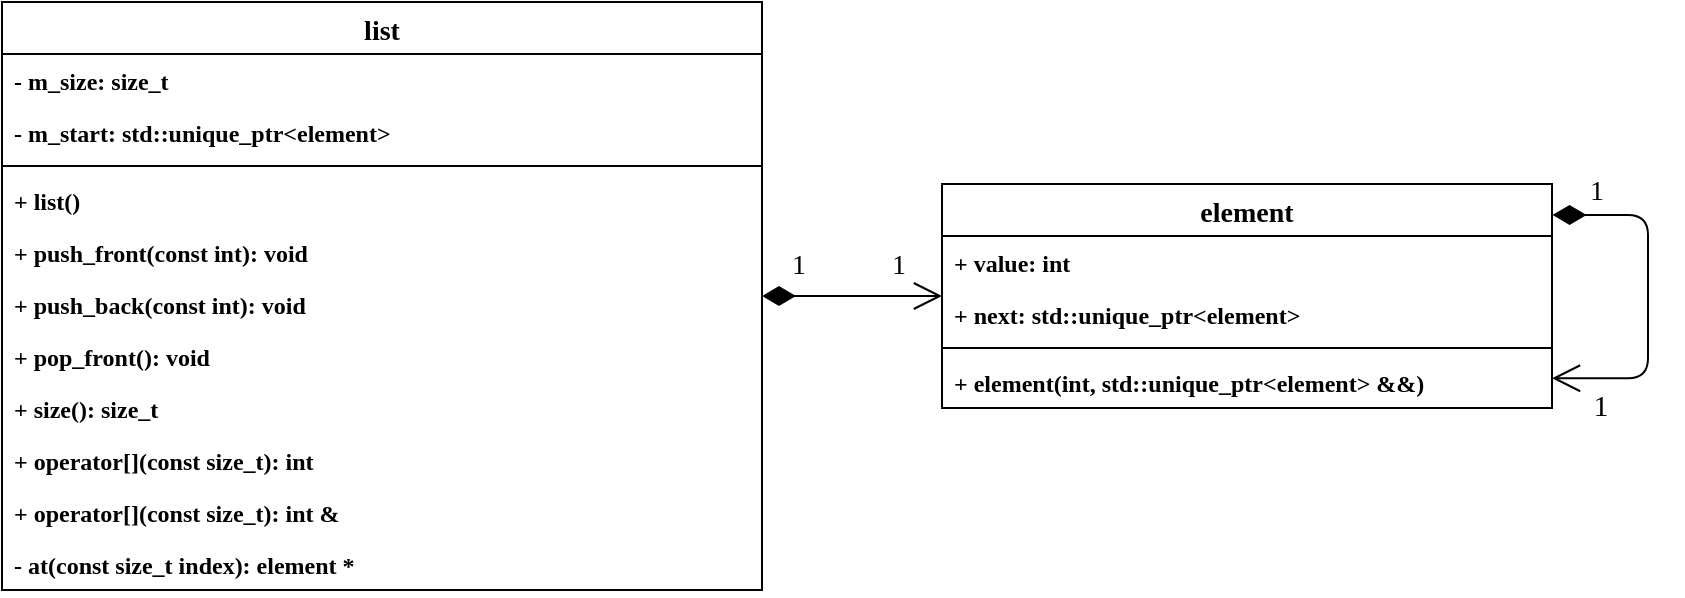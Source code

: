 <mxfile version="11.3.0" type="device" pages="1"><diagram id="tkctI-jMhngOdOI00Z0F" name="Page-1"><mxGraphModel dx="905" dy="672" grid="1" gridSize="10" guides="1" tooltips="1" connect="1" arrows="1" fold="1" page="1" pageScale="1" pageWidth="1169" pageHeight="827" math="0" shadow="0"><root><mxCell id="0"/><mxCell id="1" parent="0"/><mxCell id="hegh8dVqSeIOcx4Bx4Yh-21" style="edgeStyle=orthogonalEdgeStyle;rounded=0;orthogonalLoop=1;jettySize=auto;html=1;endArrow=open;endFill=0;fontFamily=Consolas;fontSize=14;startArrow=diamondThin;startFill=1;endSize=12;startSize=14;" parent="1" source="6qSxY3sR8u1W1t6b5iMV-1" target="hegh8dVqSeIOcx4Bx4Yh-1" edge="1"><mxGeometry relative="1" as="geometry"/></mxCell><mxCell id="hegh8dVqSeIOcx4Bx4Yh-22" value="1" style="edgeLabel;html=1;align=center;verticalAlign=middle;resizable=0;points=[];fontSize=14;fontFamily=Consolas;" parent="hegh8dVqSeIOcx4Bx4Yh-21" vertex="1" connectable="0"><mxGeometry x="-0.41" y="5" relative="1" as="geometry"><mxPoint x="-8.5" y="-10" as="offset"/></mxGeometry></mxCell><mxCell id="hegh8dVqSeIOcx4Bx4Yh-23" value="1" style="edgeLabel;html=1;align=center;verticalAlign=middle;resizable=0;points=[];fontSize=14;fontFamily=Consolas;" parent="hegh8dVqSeIOcx4Bx4Yh-21" vertex="1" connectable="0"><mxGeometry x="0.624" relative="1" as="geometry"><mxPoint x="-5.5" y="-15" as="offset"/></mxGeometry></mxCell><mxCell id="6qSxY3sR8u1W1t6b5iMV-1" value="list" style="swimlane;fontStyle=1;align=center;verticalAlign=middle;childLayout=stackLayout;horizontal=1;startSize=26;horizontalStack=0;resizeParent=1;resizeParentMax=0;resizeLast=0;collapsible=1;marginBottom=0;fontFamily=Consolas;fontSize=14;" parent="1" vertex="1"><mxGeometry x="70" y="46" width="380" height="294" as="geometry"/></mxCell><mxCell id="6qSxY3sR8u1W1t6b5iMV-2" value="- m_size: size_t" style="text;strokeColor=none;fillColor=none;align=left;verticalAlign=top;spacingLeft=4;spacingRight=4;overflow=hidden;rotatable=0;points=[[0,0.5],[1,0.5]];portConstraint=eastwest;fontFamily=Consolas;fontStyle=1" parent="6qSxY3sR8u1W1t6b5iMV-1" vertex="1"><mxGeometry y="26" width="380" height="26" as="geometry"/></mxCell><mxCell id="6qSxY3sR8u1W1t6b5iMV-5" value="- m_start: std::unique_ptr&lt;element&gt;" style="text;strokeColor=none;fillColor=none;align=left;verticalAlign=top;spacingLeft=4;spacingRight=4;overflow=hidden;rotatable=0;points=[[0,0.5],[1,0.5]];portConstraint=eastwest;fontFamily=Consolas;fontStyle=1" parent="6qSxY3sR8u1W1t6b5iMV-1" vertex="1"><mxGeometry y="52" width="380" height="26" as="geometry"/></mxCell><mxCell id="6qSxY3sR8u1W1t6b5iMV-3" value="" style="line;strokeWidth=1;fillColor=none;align=left;verticalAlign=middle;spacingTop=-1;spacingLeft=3;spacingRight=3;rotatable=0;labelPosition=right;points=[];portConstraint=eastwest;fontFamily=Consolas;fontStyle=1" parent="6qSxY3sR8u1W1t6b5iMV-1" vertex="1"><mxGeometry y="78" width="380" height="8" as="geometry"/></mxCell><mxCell id="6qSxY3sR8u1W1t6b5iMV-4" value="+ list()" style="text;strokeColor=none;fillColor=none;align=left;verticalAlign=top;spacingLeft=4;spacingRight=4;overflow=hidden;rotatable=0;points=[[0,0.5],[1,0.5]];portConstraint=eastwest;fontFamily=Consolas;fontStyle=1" parent="6qSxY3sR8u1W1t6b5iMV-1" vertex="1"><mxGeometry y="86" width="380" height="26" as="geometry"/></mxCell><mxCell id="6qSxY3sR8u1W1t6b5iMV-10" value="+ push_front(const int): void" style="text;strokeColor=none;fillColor=none;align=left;verticalAlign=top;spacingLeft=4;spacingRight=4;overflow=hidden;rotatable=0;points=[[0,0.5],[1,0.5]];portConstraint=eastwest;fontFamily=Consolas;fontStyle=1" parent="6qSxY3sR8u1W1t6b5iMV-1" vertex="1"><mxGeometry y="112" width="380" height="26" as="geometry"/></mxCell><mxCell id="WLpPHOpxV3yl3xmsN4Ow-3" value="+ push_back(const int): void" style="text;strokeColor=none;fillColor=none;align=left;verticalAlign=top;spacingLeft=4;spacingRight=4;overflow=hidden;rotatable=0;points=[[0,0.5],[1,0.5]];portConstraint=eastwest;fontFamily=Consolas;fontStyle=1" parent="6qSxY3sR8u1W1t6b5iMV-1" vertex="1"><mxGeometry y="138" width="380" height="26" as="geometry"/></mxCell><mxCell id="6qSxY3sR8u1W1t6b5iMV-12" value="+ pop_front(): void" style="text;strokeColor=none;fillColor=none;align=left;verticalAlign=top;spacingLeft=4;spacingRight=4;overflow=hidden;rotatable=0;points=[[0,0.5],[1,0.5]];portConstraint=eastwest;fontFamily=Consolas;fontStyle=1" parent="6qSxY3sR8u1W1t6b5iMV-1" vertex="1"><mxGeometry y="164" width="380" height="26" as="geometry"/></mxCell><mxCell id="WLpPHOpxV3yl3xmsN4Ow-4" value="+ size(): size_t" style="text;strokeColor=none;fillColor=none;align=left;verticalAlign=top;spacingLeft=4;spacingRight=4;overflow=hidden;rotatable=0;points=[[0,0.5],[1,0.5]];portConstraint=eastwest;fontFamily=Consolas;fontStyle=1" parent="6qSxY3sR8u1W1t6b5iMV-1" vertex="1"><mxGeometry y="190" width="380" height="26" as="geometry"/></mxCell><mxCell id="WLpPHOpxV3yl3xmsN4Ow-5" value="+ operator[](const size_t): int" style="text;strokeColor=none;fillColor=none;align=left;verticalAlign=top;spacingLeft=4;spacingRight=4;overflow=hidden;rotatable=0;points=[[0,0.5],[1,0.5]];portConstraint=eastwest;fontFamily=Consolas;fontStyle=1" parent="6qSxY3sR8u1W1t6b5iMV-1" vertex="1"><mxGeometry y="216" width="380" height="26" as="geometry"/></mxCell><mxCell id="WLpPHOpxV3yl3xmsN4Ow-7" value="+ operator[](const size_t): int &amp;" style="text;strokeColor=none;fillColor=none;align=left;verticalAlign=top;spacingLeft=4;spacingRight=4;overflow=hidden;rotatable=0;points=[[0,0.5],[1,0.5]];portConstraint=eastwest;fontFamily=Consolas;fontStyle=1" parent="6qSxY3sR8u1W1t6b5iMV-1" vertex="1"><mxGeometry y="242" width="380" height="26" as="geometry"/></mxCell><mxCell id="6qSxY3sR8u1W1t6b5iMV-11" value="- at(const size_t index): element *" style="text;strokeColor=none;fillColor=none;align=left;verticalAlign=top;spacingLeft=4;spacingRight=4;overflow=hidden;rotatable=0;points=[[0,0.5],[1,0.5]];portConstraint=eastwest;fontFamily=Consolas;fontStyle=1" parent="6qSxY3sR8u1W1t6b5iMV-1" vertex="1"><mxGeometry y="268" width="380" height="26" as="geometry"/></mxCell><mxCell id="hegh8dVqSeIOcx4Bx4Yh-1" value="element" style="swimlane;fontStyle=1;align=center;verticalAlign=middle;childLayout=stackLayout;horizontal=1;startSize=26;horizontalStack=0;resizeParent=1;resizeParentMax=0;resizeLast=0;collapsible=1;marginBottom=0;fontFamily=Consolas;fontSize=14;" parent="1" vertex="1"><mxGeometry x="540" y="137" width="305" height="112" as="geometry"/></mxCell><mxCell id="hegh8dVqSeIOcx4Bx4Yh-2" value="+ value: int" style="text;strokeColor=none;fillColor=none;align=left;verticalAlign=top;spacingLeft=4;spacingRight=4;overflow=hidden;rotatable=0;points=[[0,0.5],[1,0.5]];portConstraint=eastwest;fontFamily=Consolas;fontStyle=1" parent="hegh8dVqSeIOcx4Bx4Yh-1" vertex="1"><mxGeometry y="26" width="305" height="26" as="geometry"/></mxCell><mxCell id="hegh8dVqSeIOcx4Bx4Yh-3" value="+ next: std::unique_ptr&lt;element&gt;" style="text;strokeColor=none;fillColor=none;align=left;verticalAlign=top;spacingLeft=4;spacingRight=4;overflow=hidden;rotatable=0;points=[[0,0.5],[1,0.5]];portConstraint=eastwest;fontFamily=Consolas;fontStyle=1" parent="hegh8dVqSeIOcx4Bx4Yh-1" vertex="1"><mxGeometry y="52" width="305" height="26" as="geometry"/></mxCell><mxCell id="hegh8dVqSeIOcx4Bx4Yh-4" value="" style="line;strokeWidth=1;fillColor=none;align=left;verticalAlign=middle;spacingTop=-1;spacingLeft=3;spacingRight=3;rotatable=0;labelPosition=right;points=[];portConstraint=eastwest;fontFamily=Consolas;fontStyle=1" parent="hegh8dVqSeIOcx4Bx4Yh-1" vertex="1"><mxGeometry y="78" width="305" height="8" as="geometry"/></mxCell><mxCell id="hegh8dVqSeIOcx4Bx4Yh-5" value="+ element(int, std::unique_ptr&lt;element&gt; &amp;&amp;)" style="text;strokeColor=none;fillColor=none;align=left;verticalAlign=top;spacingLeft=4;spacingRight=4;overflow=hidden;rotatable=0;points=[[0,0.5],[1,0.5]];portConstraint=eastwest;fontFamily=Consolas;fontStyle=1" parent="hegh8dVqSeIOcx4Bx4Yh-1" vertex="1"><mxGeometry y="86" width="305" height="26" as="geometry"/></mxCell><mxCell id="hegh8dVqSeIOcx4Bx4Yh-17" value="1" style="endArrow=open;html=1;endSize=12;startArrow=diamondThin;startSize=14;startFill=1;edgeStyle=orthogonalEdgeStyle;align=left;verticalAlign=bottom;fontFamily=Consolas;fontSize=14;exitX=1.001;exitY=0.138;exitDx=0;exitDy=0;exitPerimeter=0;entryX=1;entryY=0.428;entryDx=0;entryDy=0;entryPerimeter=0;" parent="hegh8dVqSeIOcx4Bx4Yh-1" source="hegh8dVqSeIOcx4Bx4Yh-1" target="hegh8dVqSeIOcx4Bx4Yh-5" edge="1"><mxGeometry x="-0.806" relative="1" as="geometry"><mxPoint x="292.5" y="-260" as="sourcePoint"/><mxPoint x="452.5" y="-260" as="targetPoint"/><Array as="points"><mxPoint x="353" y="16"/><mxPoint x="353" y="97"/></Array><mxPoint as="offset"/></mxGeometry></mxCell><mxCell id="hegh8dVqSeIOcx4Bx4Yh-18" value="1" style="edgeLabel;html=1;align=center;verticalAlign=middle;resizable=0;points=[];fontFamily=Consolas;fontSize=15;labelBackgroundColor=none;" parent="hegh8dVqSeIOcx4Bx4Yh-17" vertex="1" connectable="0"><mxGeometry x="0.835" y="-2" relative="1" as="geometry"><mxPoint x="8.76" y="15" as="offset"/></mxGeometry></mxCell></root></mxGraphModel></diagram></mxfile>